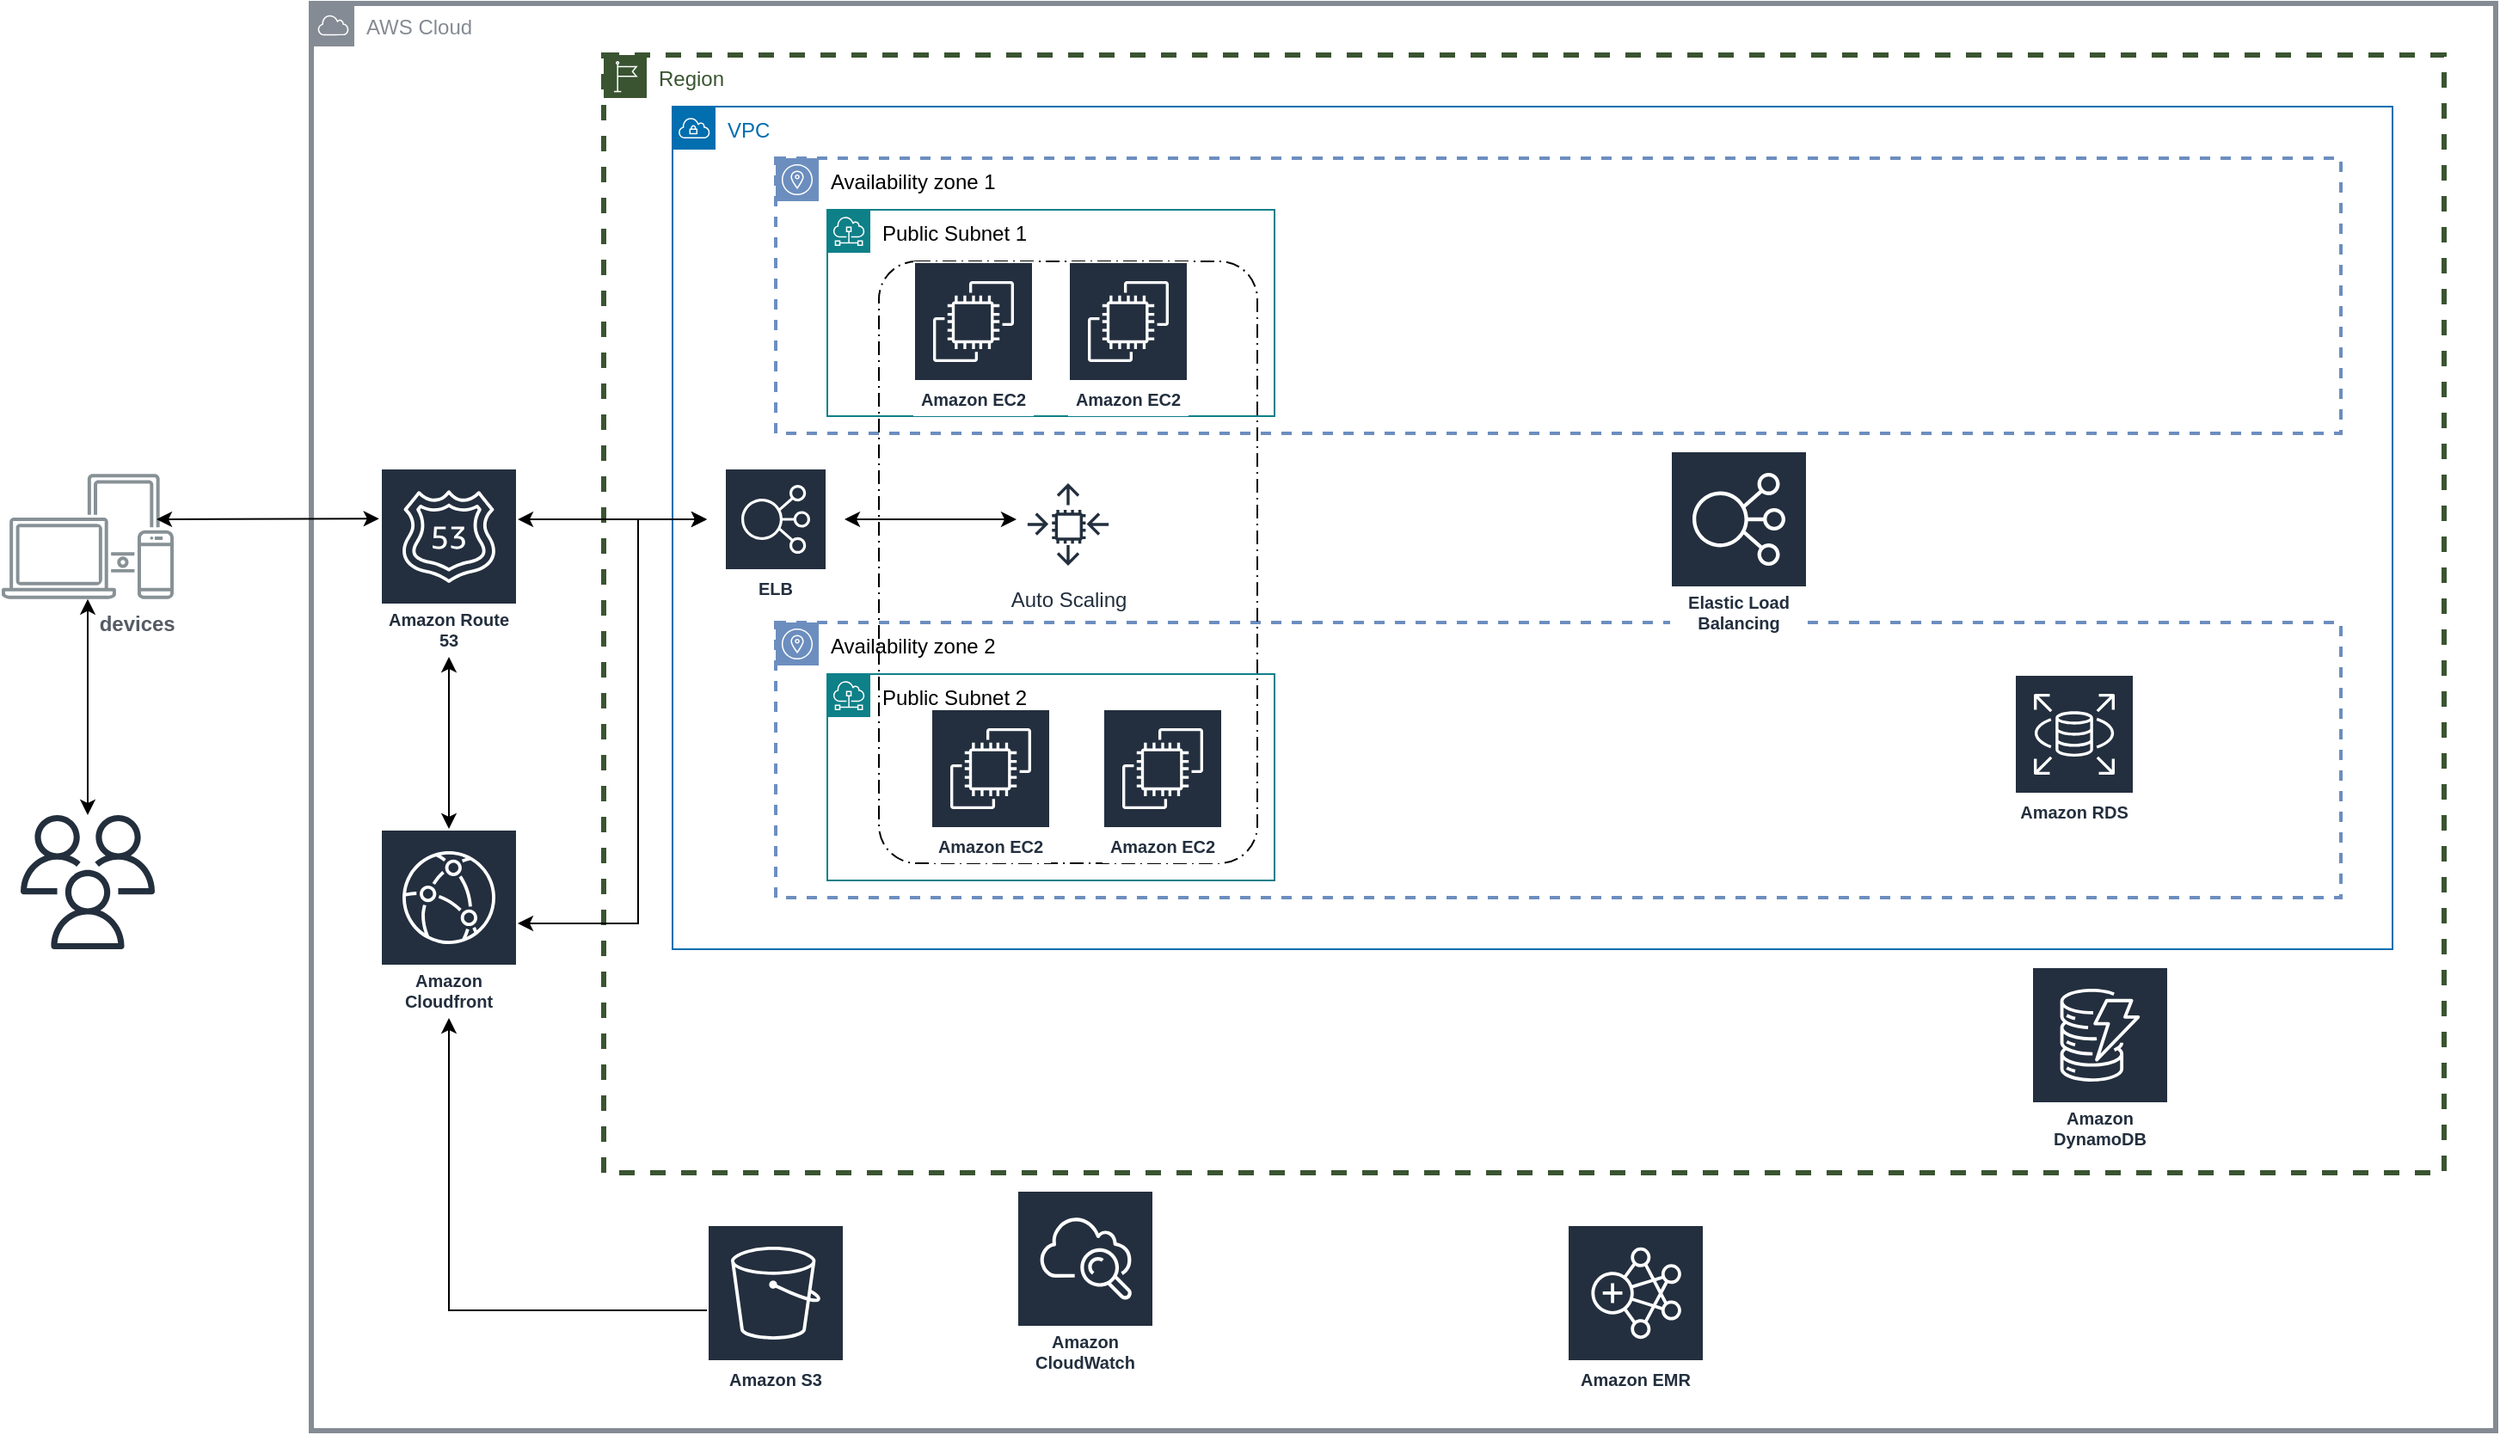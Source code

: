 <mxfile version="17.4.3" type="github">
  <diagram id="Uc_7oqcD5Ny5fzvCNf-f" name="Page-1">
    <mxGraphModel dx="1085" dy="679" grid="1" gridSize="10" guides="1" tooltips="1" connect="1" arrows="1" fold="1" page="1" pageScale="1" pageWidth="1600" pageHeight="900" math="0" shadow="0">
      <root>
        <mxCell id="0" />
        <mxCell id="1" parent="0" />
        <mxCell id="pLk1prXo5KtXHWi_JZdG-8" value="Region" style="sketch=0;outlineConnect=0;html=1;whiteSpace=wrap;fontSize=12;fontStyle=0;shape=mxgraph.aws4.group;grIcon=mxgraph.aws4.group_region;strokeColor=#3A5431;fillColor=none;verticalAlign=top;align=left;spacingLeft=30;fontColor=#3A5431;dashed=1;strokeWidth=3;" vertex="1" parent="1">
          <mxGeometry x="460" y="60" width="1070" height="650" as="geometry" />
        </mxCell>
        <mxCell id="pLk1prXo5KtXHWi_JZdG-9" value="VPC" style="sketch=0;outlineConnect=0;html=1;whiteSpace=wrap;fontSize=12;fontStyle=0;shape=mxgraph.aws4.group;grIcon=mxgraph.aws4.group_vpc;strokeColor=#006EAF;fillColor=none;verticalAlign=top;align=left;spacingLeft=30;fontColor=#006EAF;dashed=0;" vertex="1" parent="1">
          <mxGeometry x="500" y="90" width="1000" height="490" as="geometry" />
        </mxCell>
        <mxCell id="pLk1prXo5KtXHWi_JZdG-7" value="AWS Cloud" style="sketch=0;outlineConnect=0;gradientColor=none;html=1;whiteSpace=wrap;fontSize=12;fontStyle=0;shape=mxgraph.aws4.group;grIcon=mxgraph.aws4.group_aws_cloud;strokeColor=#858B94;fillColor=none;verticalAlign=top;align=left;spacingLeft=30;fontColor=#858B94;dashed=0;strokeWidth=3;" vertex="1" parent="1">
          <mxGeometry x="290" y="30" width="1270" height="830" as="geometry" />
        </mxCell>
        <mxCell id="pLk1prXo5KtXHWi_JZdG-10" value="Availability zone 1" style="sketch=0;outlineConnect=0;html=1;whiteSpace=wrap;fontSize=12;fontStyle=0;shape=mxgraph.aws4.group;grIcon=mxgraph.aws4.group_availability_zone;strokeColor=#6c8ebf;fillColor=none;verticalAlign=top;align=left;spacingLeft=30;dashed=1;strokeWidth=2;" vertex="1" parent="1">
          <mxGeometry x="560" y="120" width="910" height="160" as="geometry" />
        </mxCell>
        <mxCell id="pLk1prXo5KtXHWi_JZdG-11" value="Amazon Cloudfront" style="sketch=0;outlineConnect=0;fontColor=#232F3E;gradientColor=none;strokeColor=#ffffff;fillColor=#232F3E;dashed=0;verticalLabelPosition=middle;verticalAlign=bottom;align=center;html=1;whiteSpace=wrap;fontSize=10;fontStyle=1;spacing=3;shape=mxgraph.aws4.productIcon;prIcon=mxgraph.aws4.cloudfront;" vertex="1" parent="1">
          <mxGeometry x="330" y="510" width="80" height="110" as="geometry" />
        </mxCell>
        <mxCell id="pLk1prXo5KtXHWi_JZdG-12" value="Amazon Route 53" style="sketch=0;outlineConnect=0;fontColor=#232F3E;gradientColor=none;strokeColor=#ffffff;fillColor=#232F3E;dashed=0;verticalLabelPosition=middle;verticalAlign=bottom;align=center;html=1;whiteSpace=wrap;fontSize=10;fontStyle=1;spacing=3;shape=mxgraph.aws4.productIcon;prIcon=mxgraph.aws4.route_53;" vertex="1" parent="1">
          <mxGeometry x="330" y="300" width="80" height="110" as="geometry" />
        </mxCell>
        <mxCell id="pLk1prXo5KtXHWi_JZdG-13" value="Amazon S3" style="sketch=0;outlineConnect=0;fontColor=#232F3E;gradientColor=none;strokeColor=#ffffff;fillColor=#232F3E;dashed=0;verticalLabelPosition=middle;verticalAlign=bottom;align=center;html=1;whiteSpace=wrap;fontSize=10;fontStyle=1;spacing=3;shape=mxgraph.aws4.productIcon;prIcon=mxgraph.aws4.s3;" vertex="1" parent="1">
          <mxGeometry x="520" y="740" width="80" height="100" as="geometry" />
        </mxCell>
        <mxCell id="pLk1prXo5KtXHWi_JZdG-14" value="" style="sketch=0;outlineConnect=0;fontColor=#232F3E;gradientColor=none;fillColor=#232F3D;strokeColor=none;dashed=0;verticalLabelPosition=bottom;verticalAlign=top;align=center;html=1;fontSize=12;fontStyle=0;aspect=fixed;pointerEvents=1;shape=mxgraph.aws4.users;" vertex="1" parent="1">
          <mxGeometry x="121" y="502" width="78" height="78" as="geometry" />
        </mxCell>
        <mxCell id="pLk1prXo5KtXHWi_JZdG-15" value="&lt;span&gt;&lt;b&gt;&amp;nbsp; &amp;nbsp; &amp;nbsp; &amp;nbsp; &amp;nbsp; &amp;nbsp; &amp;nbsp; &amp;nbsp; &amp;nbsp;devices&lt;/b&gt;&lt;/span&gt;" style="sketch=0;outlineConnect=0;gradientColor=none;fontColor=#545B64;strokeColor=none;fillColor=#879196;dashed=0;verticalLabelPosition=bottom;verticalAlign=top;align=center;html=1;fontSize=12;fontStyle=0;aspect=fixed;shape=mxgraph.aws4.illustration_devices;pointerEvents=1;labelBackgroundColor=default;" vertex="1" parent="1">
          <mxGeometry x="110" y="303.5" width="100" height="73" as="geometry" />
        </mxCell>
        <mxCell id="pLk1prXo5KtXHWi_JZdG-16" value="Amazon CloudWatch" style="sketch=0;outlineConnect=0;fontColor=#232F3E;gradientColor=none;strokeColor=#ffffff;fillColor=#232F3E;dashed=0;verticalLabelPosition=middle;verticalAlign=bottom;align=center;html=1;whiteSpace=wrap;fontSize=10;fontStyle=1;spacing=3;shape=mxgraph.aws4.productIcon;prIcon=mxgraph.aws4.cloudwatch;" vertex="1" parent="1">
          <mxGeometry x="700" y="720" width="80" height="110" as="geometry" />
        </mxCell>
        <mxCell id="pLk1prXo5KtXHWi_JZdG-23" value="Availability zone 2" style="sketch=0;outlineConnect=0;html=1;whiteSpace=wrap;fontSize=12;fontStyle=0;shape=mxgraph.aws4.group;grIcon=mxgraph.aws4.group_availability_zone;strokeColor=#6c8ebf;fillColor=none;verticalAlign=top;align=left;spacingLeft=30;dashed=1;strokeWidth=2;" vertex="1" parent="1">
          <mxGeometry x="560" y="390" width="910" height="160" as="geometry" />
        </mxCell>
        <mxCell id="pLk1prXo5KtXHWi_JZdG-17" value="Amazon RDS" style="sketch=0;outlineConnect=0;fontColor=#232F3E;gradientColor=none;strokeColor=#ffffff;fillColor=#232F3E;dashed=0;verticalLabelPosition=middle;verticalAlign=bottom;align=center;html=1;whiteSpace=wrap;fontSize=10;fontStyle=1;spacing=3;shape=mxgraph.aws4.productIcon;prIcon=mxgraph.aws4.rds;" vertex="1" parent="1">
          <mxGeometry x="1280" y="420" width="70" height="90" as="geometry" />
        </mxCell>
        <mxCell id="pLk1prXo5KtXHWi_JZdG-28" value="" style="rounded=1;arcSize=10;dashed=1;fillColor=none;gradientColor=none;dashPattern=8 3 1 3;strokeWidth=1;fontColor=#3A5431;" vertex="1" parent="1">
          <mxGeometry x="620" y="180" width="220" height="350" as="geometry" />
        </mxCell>
        <mxCell id="pLk1prXo5KtXHWi_JZdG-18" value="Amazon DynamoDB" style="sketch=0;outlineConnect=0;fontColor=#232F3E;gradientColor=none;strokeColor=#ffffff;fillColor=#232F3E;dashed=0;verticalLabelPosition=middle;verticalAlign=bottom;align=center;html=1;whiteSpace=wrap;fontSize=10;fontStyle=1;spacing=3;shape=mxgraph.aws4.productIcon;prIcon=mxgraph.aws4.dynamodb;" vertex="1" parent="1">
          <mxGeometry x="1290" y="590" width="80" height="110" as="geometry" />
        </mxCell>
        <mxCell id="pLk1prXo5KtXHWi_JZdG-27" value="Public Subnet 2" style="sketch=0;outlineConnect=0;html=1;whiteSpace=wrap;fontSize=12;fontStyle=0;shape=mxgraph.aws4.group;grIcon=mxgraph.aws4.group_subnet;strokeColor=#0e8088;fillColor=none;verticalAlign=top;align=left;spacingLeft=30;dashed=0;" vertex="1" parent="1">
          <mxGeometry x="590" y="420" width="260" height="120" as="geometry" />
        </mxCell>
        <mxCell id="pLk1prXo5KtXHWi_JZdG-20" value="Auto Scaling" style="sketch=0;outlineConnect=0;fontColor=#232F3E;gradientColor=none;strokeColor=#232F3E;fillColor=#ffffff;dashed=0;verticalLabelPosition=bottom;verticalAlign=top;align=center;html=1;fontSize=12;fontStyle=0;aspect=fixed;shape=mxgraph.aws4.resourceIcon;resIcon=mxgraph.aws4.auto_scaling;" vertex="1" parent="1">
          <mxGeometry x="700" y="303" width="60" height="60" as="geometry" />
        </mxCell>
        <mxCell id="pLk1prXo5KtXHWi_JZdG-26" value="Public Subnet 1" style="sketch=0;outlineConnect=0;html=1;whiteSpace=wrap;fontSize=12;fontStyle=0;shape=mxgraph.aws4.group;grIcon=mxgraph.aws4.group_subnet;strokeColor=#0e8088;fillColor=none;verticalAlign=top;align=left;spacingLeft=30;dashed=0;" vertex="1" parent="1">
          <mxGeometry x="590" y="150" width="260" height="120" as="geometry" />
        </mxCell>
        <mxCell id="pLk1prXo5KtXHWi_JZdG-21" value="ELB" style="sketch=0;outlineConnect=0;fontColor=#232F3E;gradientColor=none;strokeColor=#ffffff;fillColor=#232F3E;dashed=0;verticalLabelPosition=middle;verticalAlign=bottom;align=center;html=1;whiteSpace=wrap;fontSize=10;fontStyle=1;spacing=3;shape=mxgraph.aws4.productIcon;prIcon=mxgraph.aws4.elastic_load_balancing;" vertex="1" parent="1">
          <mxGeometry x="530" y="300" width="60" height="80" as="geometry" />
        </mxCell>
        <mxCell id="pLk1prXo5KtXHWi_JZdG-22" value="Amazon EMR" style="sketch=0;outlineConnect=0;fontColor=#232F3E;gradientColor=none;strokeColor=#ffffff;fillColor=#232F3E;dashed=0;verticalLabelPosition=middle;verticalAlign=bottom;align=center;html=1;whiteSpace=wrap;fontSize=10;fontStyle=1;spacing=3;shape=mxgraph.aws4.productIcon;prIcon=mxgraph.aws4.emr;" vertex="1" parent="1">
          <mxGeometry x="1020" y="740" width="80" height="100" as="geometry" />
        </mxCell>
        <mxCell id="pLk1prXo5KtXHWi_JZdG-24" value="Amazon EC2" style="sketch=0;outlineConnect=0;fontColor=#232F3E;gradientColor=none;strokeColor=#ffffff;fillColor=#232F3E;dashed=0;verticalLabelPosition=middle;verticalAlign=bottom;align=center;html=1;whiteSpace=wrap;fontSize=10;fontStyle=1;spacing=3;shape=mxgraph.aws4.productIcon;prIcon=mxgraph.aws4.ec2;" vertex="1" parent="1">
          <mxGeometry x="730" y="180" width="70" height="90" as="geometry" />
        </mxCell>
        <mxCell id="pLk1prXo5KtXHWi_JZdG-29" value="Amazon EC2" style="sketch=0;outlineConnect=0;fontColor=#232F3E;gradientColor=none;strokeColor=#ffffff;fillColor=#232F3E;dashed=0;verticalLabelPosition=middle;verticalAlign=bottom;align=center;html=1;whiteSpace=wrap;fontSize=10;fontStyle=1;spacing=3;shape=mxgraph.aws4.productIcon;prIcon=mxgraph.aws4.ec2;" vertex="1" parent="1">
          <mxGeometry x="640" y="180" width="70" height="90" as="geometry" />
        </mxCell>
        <mxCell id="pLk1prXo5KtXHWi_JZdG-36" style="edgeStyle=orthogonalEdgeStyle;rounded=0;orthogonalLoop=1;jettySize=auto;html=1;fontColor=#3A5431;" edge="1" parent="1" source="pLk1prXo5KtXHWi_JZdG-13" target="pLk1prXo5KtXHWi_JZdG-11">
          <mxGeometry relative="1" as="geometry">
            <mxPoint x="500" y="790" as="sourcePoint" />
          </mxGeometry>
        </mxCell>
        <mxCell id="pLk1prXo5KtXHWi_JZdG-30" value="Amazon EC2" style="sketch=0;outlineConnect=0;fontColor=#232F3E;gradientColor=none;strokeColor=#ffffff;fillColor=#232F3E;dashed=0;verticalLabelPosition=middle;verticalAlign=bottom;align=center;html=1;whiteSpace=wrap;fontSize=10;fontStyle=1;spacing=3;shape=mxgraph.aws4.productIcon;prIcon=mxgraph.aws4.ec2;" vertex="1" parent="1">
          <mxGeometry x="650" y="440" width="70" height="90" as="geometry" />
        </mxCell>
        <mxCell id="pLk1prXo5KtXHWi_JZdG-31" value="Amazon EC2" style="sketch=0;outlineConnect=0;fontColor=#232F3E;gradientColor=none;strokeColor=#ffffff;fillColor=#232F3E;dashed=0;verticalLabelPosition=middle;verticalAlign=bottom;align=center;html=1;whiteSpace=wrap;fontSize=10;fontStyle=1;spacing=3;shape=mxgraph.aws4.productIcon;prIcon=mxgraph.aws4.ec2;" vertex="1" parent="1">
          <mxGeometry x="750" y="440" width="70" height="90" as="geometry" />
        </mxCell>
        <mxCell id="pLk1prXo5KtXHWi_JZdG-34" value="" style="endArrow=classic;startArrow=classic;html=1;rounded=0;fontColor=#3A5431;" edge="1" parent="1" source="pLk1prXo5KtXHWi_JZdG-12" target="pLk1prXo5KtXHWi_JZdG-11">
          <mxGeometry width="50" height="50" relative="1" as="geometry">
            <mxPoint x="760" y="480" as="sourcePoint" />
            <mxPoint x="810" y="430" as="targetPoint" />
          </mxGeometry>
        </mxCell>
        <mxCell id="pLk1prXo5KtXHWi_JZdG-35" value="" style="endArrow=classic;startArrow=classic;html=1;rounded=0;fontColor=#3A5431;entryX=1;entryY=0.273;entryDx=0;entryDy=0;entryPerimeter=0;" edge="1" parent="1" target="pLk1prXo5KtXHWi_JZdG-12">
          <mxGeometry width="50" height="50" relative="1" as="geometry">
            <mxPoint x="520" y="330" as="sourcePoint" />
            <mxPoint x="420" y="330" as="targetPoint" />
          </mxGeometry>
        </mxCell>
        <mxCell id="pLk1prXo5KtXHWi_JZdG-37" value="Elastic Load Balancing" style="sketch=0;outlineConnect=0;fontColor=#232F3E;gradientColor=none;strokeColor=#ffffff;fillColor=#232F3E;dashed=0;verticalLabelPosition=middle;verticalAlign=bottom;align=center;html=1;whiteSpace=wrap;fontSize=10;fontStyle=1;spacing=3;shape=mxgraph.aws4.productIcon;prIcon=mxgraph.aws4.elastic_load_balancing;" vertex="1" parent="1">
          <mxGeometry x="1080" y="290" width="80" height="110" as="geometry" />
        </mxCell>
        <mxCell id="pLk1prXo5KtXHWi_JZdG-38" value="" style="endArrow=classic;startArrow=classic;html=1;rounded=0;fontColor=#3A5431;" edge="1" parent="1">
          <mxGeometry width="50" height="50" relative="1" as="geometry">
            <mxPoint x="600" y="330" as="sourcePoint" />
            <mxPoint x="700" y="330" as="targetPoint" />
          </mxGeometry>
        </mxCell>
        <mxCell id="pLk1prXo5KtXHWi_JZdG-39" value="" style="endArrow=classic;startArrow=classic;html=1;rounded=0;fontColor=#3A5431;" edge="1" parent="1" source="pLk1prXo5KtXHWi_JZdG-11">
          <mxGeometry width="50" height="50" relative="1" as="geometry">
            <mxPoint x="590" y="540" as="sourcePoint" />
            <mxPoint x="520" y="330" as="targetPoint" />
            <Array as="points">
              <mxPoint x="480" y="565" />
              <mxPoint x="480" y="330" />
            </Array>
          </mxGeometry>
        </mxCell>
        <mxCell id="pLk1prXo5KtXHWi_JZdG-42" value="" style="endArrow=classic;startArrow=classic;html=1;rounded=0;fontColor=#3A5431;entryX=0.031;entryY=0.361;entryDx=0;entryDy=0;entryPerimeter=0;" edge="1" parent="1" target="pLk1prXo5KtXHWi_JZdG-7">
          <mxGeometry width="50" height="50" relative="1" as="geometry">
            <mxPoint x="200" y="330" as="sourcePoint" />
            <mxPoint x="470" y="580" as="targetPoint" />
          </mxGeometry>
        </mxCell>
        <mxCell id="pLk1prXo5KtXHWi_JZdG-43" value="" style="endArrow=classic;startArrow=classic;html=1;rounded=0;fontColor=#3A5431;" edge="1" parent="1" source="pLk1prXo5KtXHWi_JZdG-14" target="pLk1prXo5KtXHWi_JZdG-15">
          <mxGeometry width="50" height="50" relative="1" as="geometry">
            <mxPoint x="450" y="460" as="sourcePoint" />
            <mxPoint x="500" y="410" as="targetPoint" />
          </mxGeometry>
        </mxCell>
      </root>
    </mxGraphModel>
  </diagram>
</mxfile>
